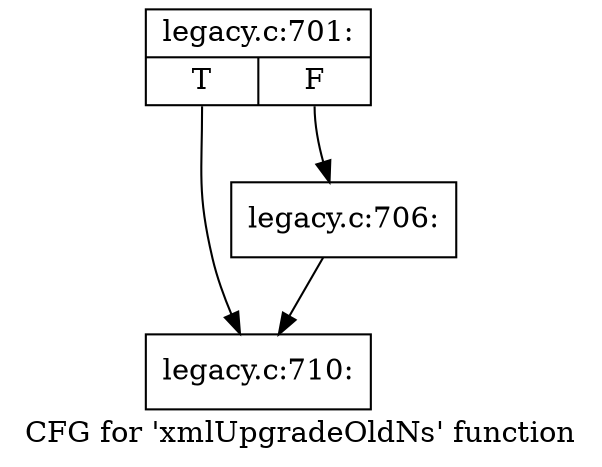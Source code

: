 digraph "CFG for 'xmlUpgradeOldNs' function" {
	label="CFG for 'xmlUpgradeOldNs' function";

	Node0x4933cc0 [shape=record,label="{legacy.c:701:|{<s0>T|<s1>F}}"];
	Node0x4933cc0:s0 -> Node0x4932a90;
	Node0x4933cc0:s1 -> Node0x4932a40;
	Node0x4932a40 [shape=record,label="{legacy.c:706:}"];
	Node0x4932a40 -> Node0x4932a90;
	Node0x4932a90 [shape=record,label="{legacy.c:710:}"];
}

